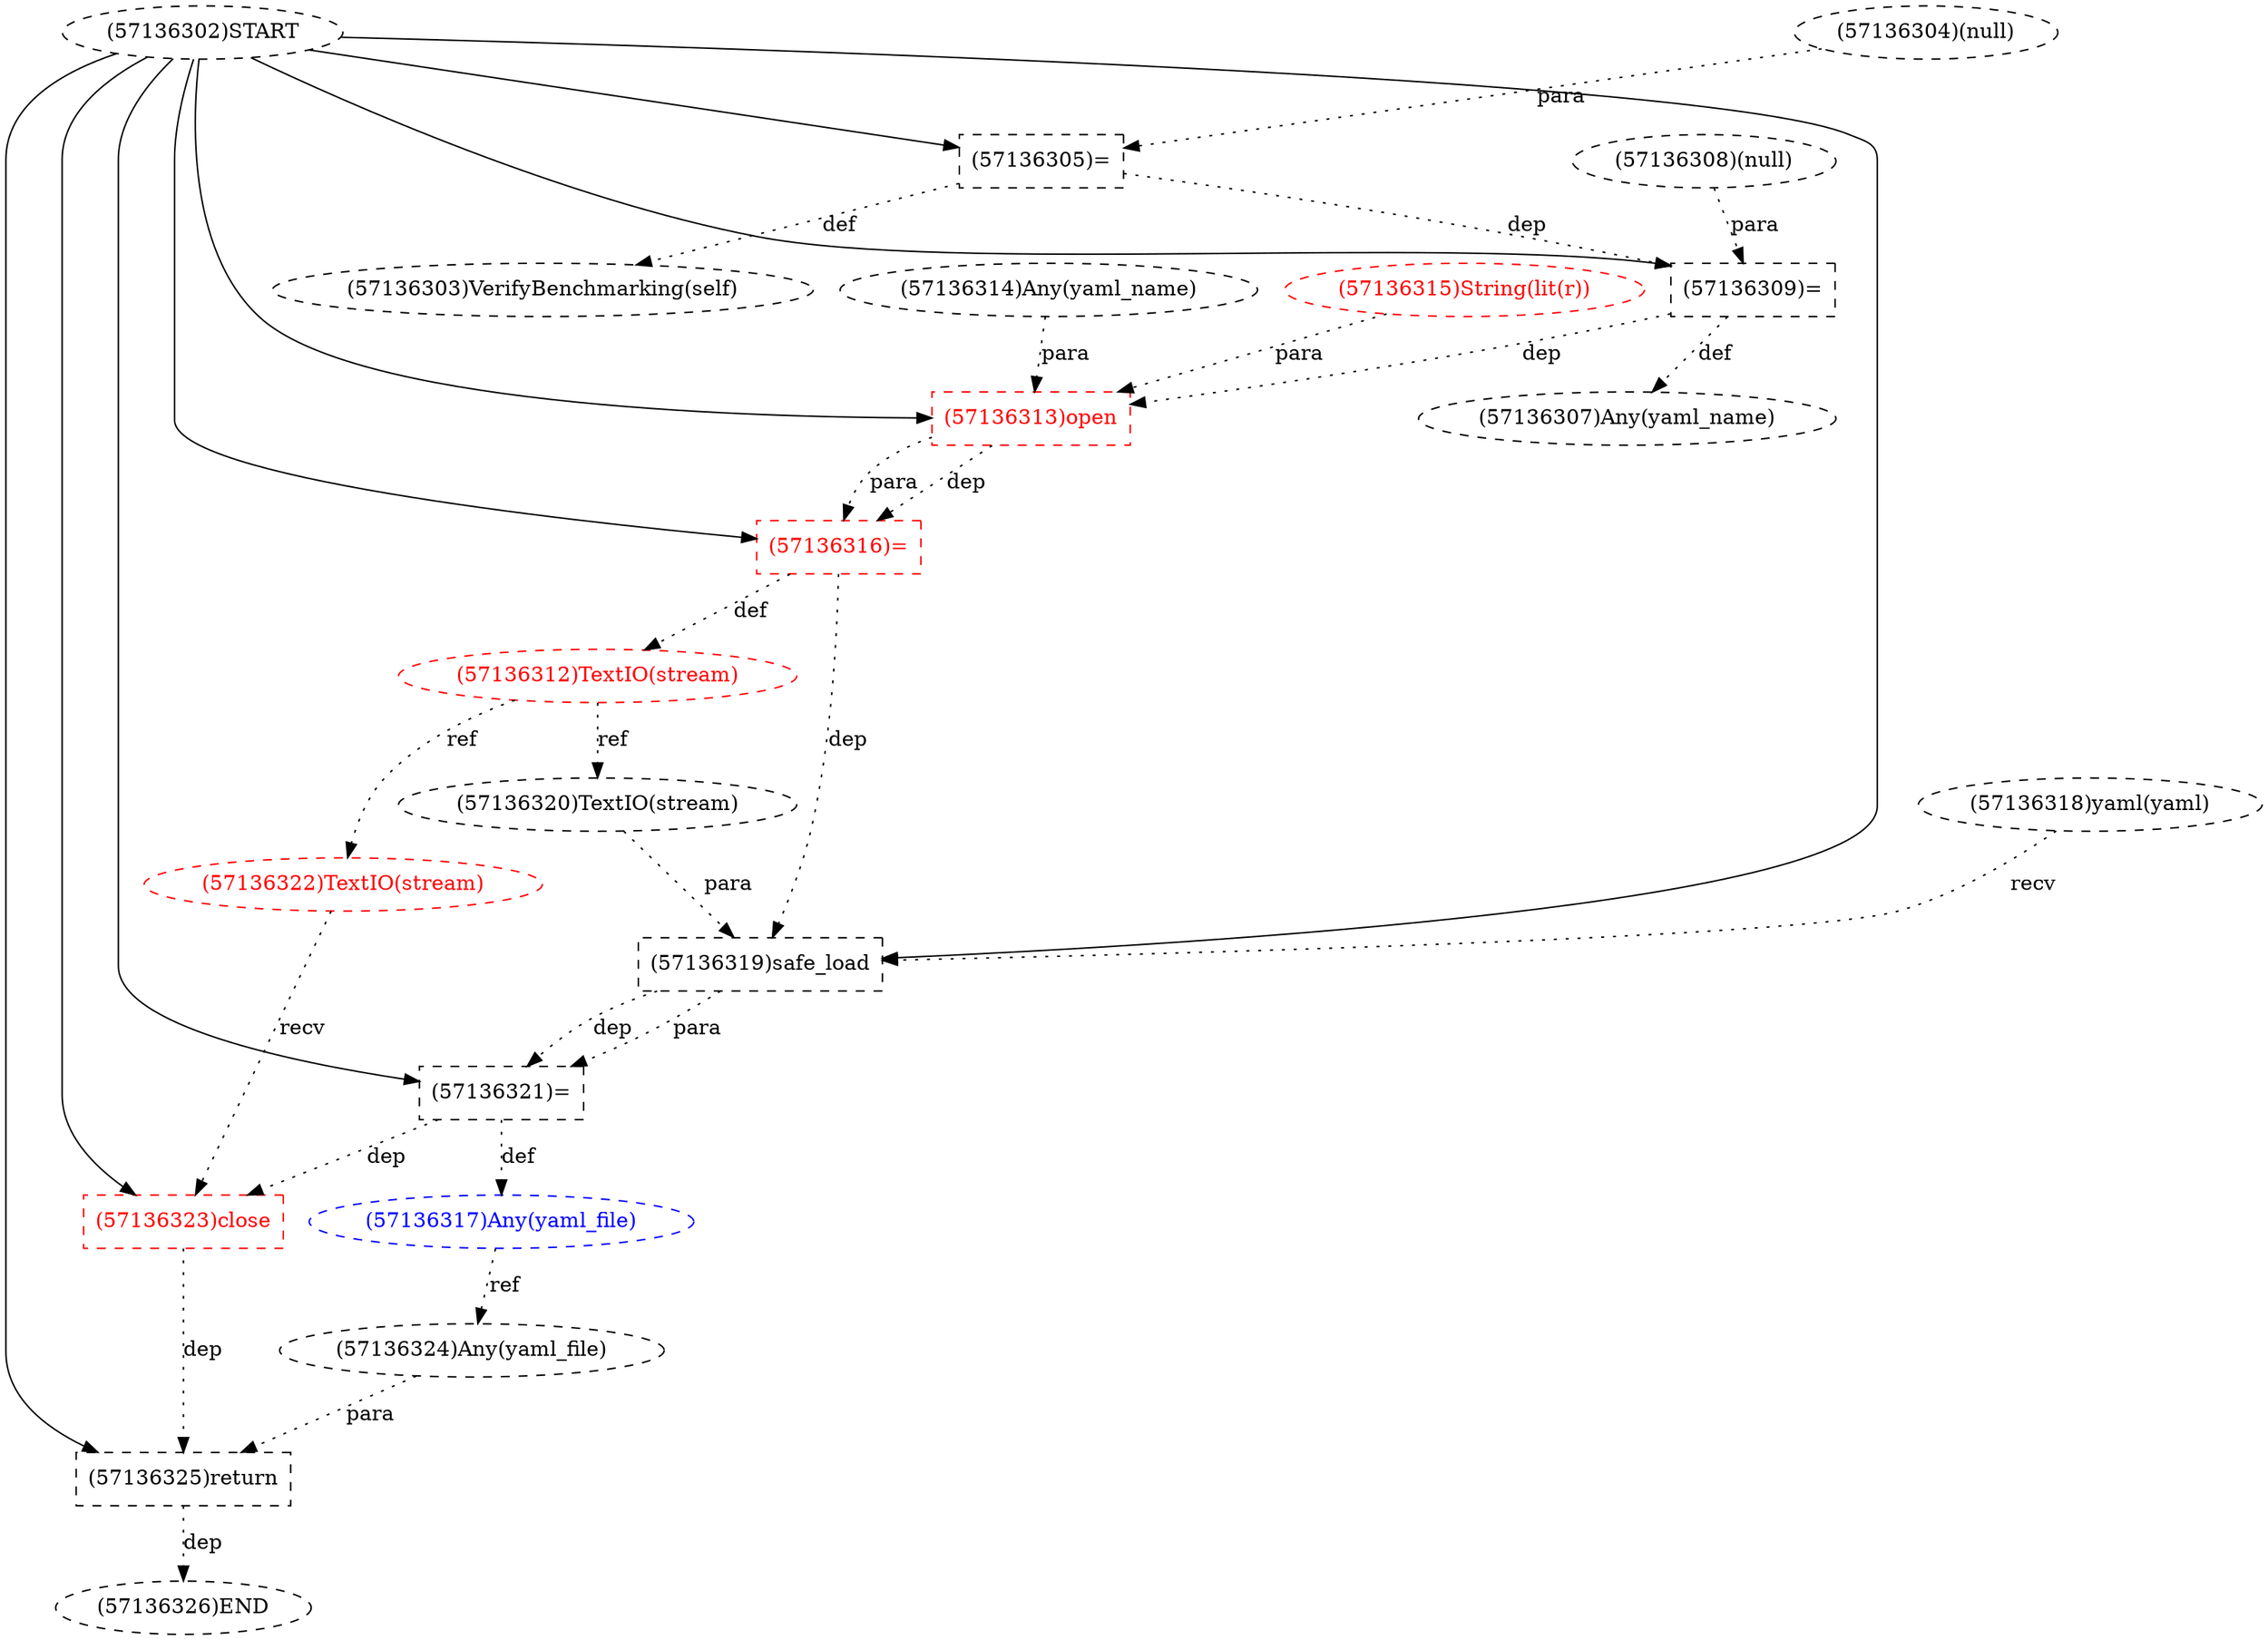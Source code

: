digraph G {
1 [label="(57136309)=" shape=box style=dashed]
2 [label="(57136319)safe_load" shape=box style=dashed]
3 [label="(57136317)Any(yaml_file)" shape=ellipse style=dashed color=blue fontcolor=blue]
4 [label="(57136313)open" shape=box style=dashed color=red fontcolor=red]
5 [label="(57136302)START" style=dashed]
6 [label="(57136305)=" shape=box style=dashed]
7 [label="(57136325)return" shape=box style=dashed]
8 [label="(57136321)=" shape=box style=dashed]
9 [label="(57136322)TextIO(stream)" shape=ellipse style=dashed color=red fontcolor=red]
10 [label="(57136318)yaml(yaml)" shape=ellipse style=dashed]
11 [label="(57136320)TextIO(stream)" shape=ellipse style=dashed]
12 [label="(57136308)(null)" shape=ellipse style=dashed]
13 [label="(57136314)Any(yaml_name)" shape=ellipse style=dashed]
14 [label="(57136312)TextIO(stream)" shape=ellipse style=dashed color=red fontcolor=red]
15 [label="(57136307)Any(yaml_name)" shape=ellipse style=dashed]
16 [label="(57136324)Any(yaml_file)" shape=ellipse style=dashed]
17 [label="(57136303)VerifyBenchmarking(self)" shape=ellipse style=dashed]
18 [label="(57136323)close" shape=box style=dashed color=red fontcolor=red]
19 [label="(57136316)=" shape=box style=dashed color=red fontcolor=red]
20 [label="(57136304)(null)" shape=ellipse style=dashed]
21 [label="(57136315)String(lit(r))" shape=ellipse style=dashed color=red fontcolor=red]
22 [label="(57136326)END" style=dashed]
5 -> 1 [label="" style=solid];
12 -> 1 [label="para" style=dotted];
6 -> 1 [label="dep" style=dotted];
5 -> 2 [label="" style=solid];
10 -> 2 [label="recv" style=dotted];
11 -> 2 [label="para" style=dotted];
19 -> 2 [label="dep" style=dotted];
8 -> 3 [label="def" style=dotted];
5 -> 4 [label="" style=solid];
13 -> 4 [label="para" style=dotted];
21 -> 4 [label="para" style=dotted];
1 -> 4 [label="dep" style=dotted];
5 -> 6 [label="" style=solid];
20 -> 6 [label="para" style=dotted];
5 -> 7 [label="" style=solid];
16 -> 7 [label="para" style=dotted];
18 -> 7 [label="dep" style=dotted];
5 -> 8 [label="" style=solid];
2 -> 8 [label="dep" style=dotted];
2 -> 8 [label="para" style=dotted];
14 -> 9 [label="ref" style=dotted];
14 -> 11 [label="ref" style=dotted];
19 -> 14 [label="def" style=dotted];
1 -> 15 [label="def" style=dotted];
3 -> 16 [label="ref" style=dotted];
6 -> 17 [label="def" style=dotted];
5 -> 18 [label="" style=solid];
9 -> 18 [label="recv" style=dotted];
8 -> 18 [label="dep" style=dotted];
5 -> 19 [label="" style=solid];
4 -> 19 [label="dep" style=dotted];
4 -> 19 [label="para" style=dotted];
7 -> 22 [label="dep" style=dotted];
}